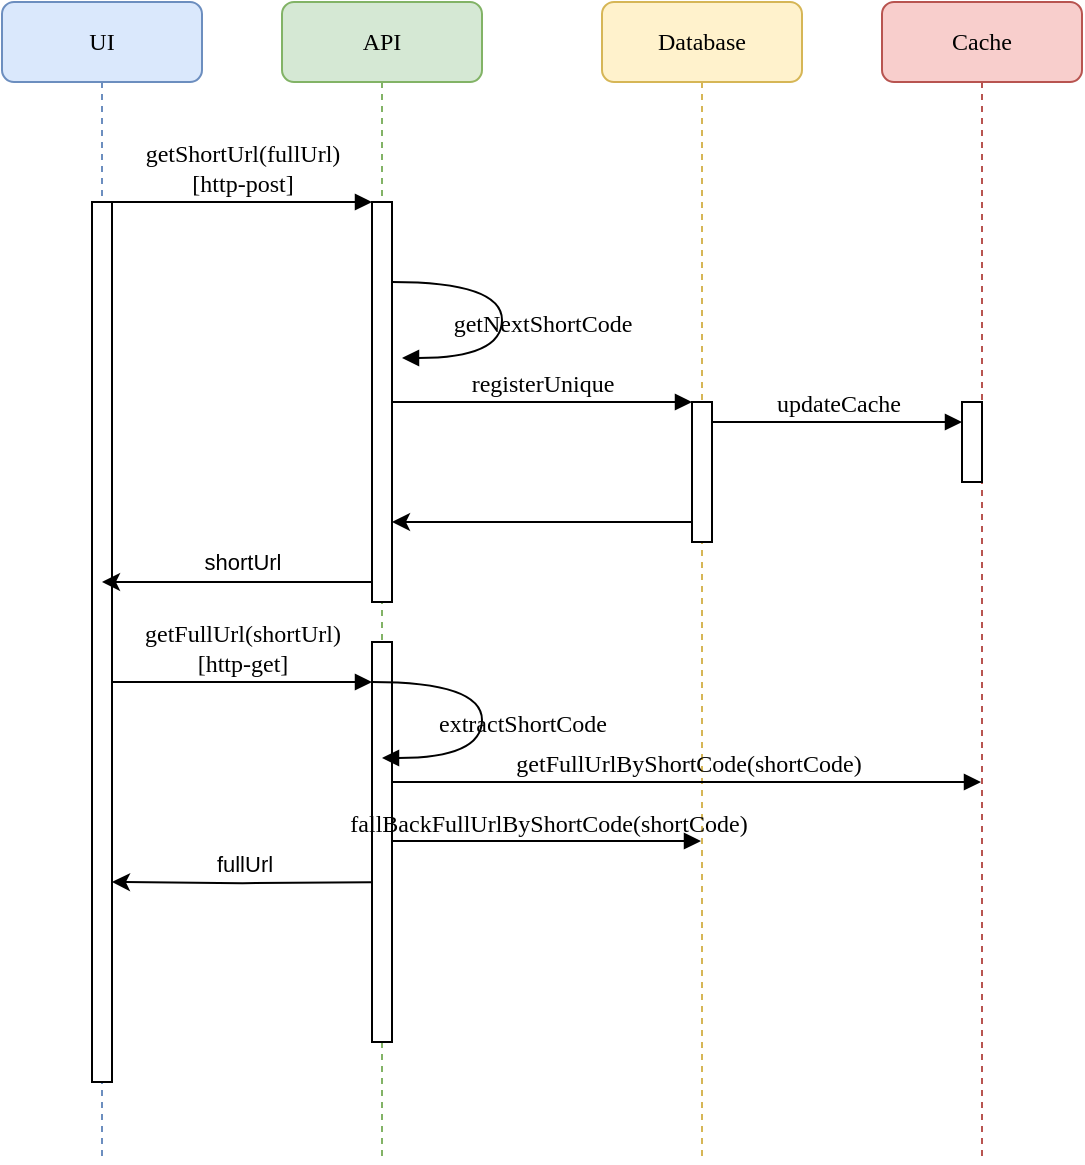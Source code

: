 <mxfile version="24.7.8" pages="3">
  <diagram name="Sequence" id="13e1069c-82ec-6db2-03f1-153e76fe0fe0">
    <mxGraphModel dx="1016" dy="684" grid="1" gridSize="10" guides="1" tooltips="1" connect="1" arrows="1" fold="1" page="1" pageScale="1" pageWidth="1100" pageHeight="850" background="none" math="0" shadow="0">
      <root>
        <mxCell id="0" />
        <mxCell id="1" parent="0" />
        <mxCell id="7baba1c4bc27f4b0-2" value="API" style="shape=umlLifeline;perimeter=lifelinePerimeter;whiteSpace=wrap;html=1;container=1;collapsible=0;recursiveResize=0;outlineConnect=0;rounded=1;shadow=0;comic=0;labelBackgroundColor=none;strokeWidth=1;fontFamily=Verdana;fontSize=12;align=center;fillColor=#d5e8d4;strokeColor=#82b366;" parent="1" vertex="1">
          <mxGeometry x="240" y="80" width="100" height="580" as="geometry" />
        </mxCell>
        <mxCell id="7baba1c4bc27f4b0-10" value="" style="html=1;points=[];perimeter=orthogonalPerimeter;rounded=0;shadow=0;comic=0;labelBackgroundColor=none;strokeWidth=1;fontFamily=Verdana;fontSize=12;align=center;" parent="7baba1c4bc27f4b0-2" vertex="1">
          <mxGeometry x="45" y="100" width="10" height="200" as="geometry" />
        </mxCell>
        <mxCell id="2iHPP8mgfBgmzSvzBTHH-1" value="getNextShortCode" style="html=1;verticalAlign=bottom;endArrow=block;labelBackgroundColor=none;fontFamily=Verdana;fontSize=12;elbow=vertical;edgeStyle=orthogonalEdgeStyle;curved=1;entryX=1;entryY=0.286;entryPerimeter=0;exitX=1.038;exitY=0.345;exitPerimeter=0;" parent="7baba1c4bc27f4b0-2" edge="1">
          <mxGeometry x="0.189" y="20" relative="1" as="geometry">
            <mxPoint x="55" y="140" as="sourcePoint" />
            <mxPoint x="60" y="178" as="targetPoint" />
            <Array as="points">
              <mxPoint x="110" y="140" />
              <mxPoint x="110" y="178" />
            </Array>
            <mxPoint as="offset" />
          </mxGeometry>
        </mxCell>
        <mxCell id="2iHPP8mgfBgmzSvzBTHH-6" value="" style="html=1;points=[];perimeter=orthogonalPerimeter;rounded=0;shadow=0;comic=0;labelBackgroundColor=none;strokeWidth=1;fontFamily=Verdana;fontSize=12;align=center;" parent="7baba1c4bc27f4b0-2" vertex="1">
          <mxGeometry x="45" y="320" width="10" height="200" as="geometry" />
        </mxCell>
        <mxCell id="2iHPP8mgfBgmzSvzBTHH-12" value="extractShortCode" style="html=1;verticalAlign=bottom;endArrow=block;labelBackgroundColor=none;fontFamily=Verdana;fontSize=12;elbow=vertical;edgeStyle=orthogonalEdgeStyle;curved=1;entryX=1;entryY=0.286;entryPerimeter=0;exitX=1.038;exitY=0.345;exitPerimeter=0;" parent="7baba1c4bc27f4b0-2" edge="1">
          <mxGeometry x="0.189" y="20" relative="1" as="geometry">
            <mxPoint x="45" y="340" as="sourcePoint" />
            <mxPoint x="50" y="378" as="targetPoint" />
            <Array as="points">
              <mxPoint x="100" y="340" />
              <mxPoint x="100" y="378" />
            </Array>
            <mxPoint as="offset" />
          </mxGeometry>
        </mxCell>
        <mxCell id="7baba1c4bc27f4b0-3" value="Database" style="shape=umlLifeline;perimeter=lifelinePerimeter;whiteSpace=wrap;html=1;container=1;collapsible=0;recursiveResize=0;outlineConnect=0;rounded=1;shadow=0;comic=0;labelBackgroundColor=none;strokeWidth=1;fontFamily=Verdana;fontSize=12;align=center;fillColor=#fff2cc;strokeColor=#d6b656;" parent="1" vertex="1">
          <mxGeometry x="400" y="80" width="100" height="580" as="geometry" />
        </mxCell>
        <mxCell id="7baba1c4bc27f4b0-13" value="" style="html=1;points=[];perimeter=orthogonalPerimeter;rounded=0;shadow=0;comic=0;labelBackgroundColor=none;strokeWidth=1;fontFamily=Verdana;fontSize=12;align=center;" parent="7baba1c4bc27f4b0-3" vertex="1">
          <mxGeometry x="45" y="200" width="10" height="70" as="geometry" />
        </mxCell>
        <mxCell id="7baba1c4bc27f4b0-17" value="updateCache" style="html=1;verticalAlign=bottom;endArrow=block;labelBackgroundColor=none;fontFamily=Verdana;fontSize=12;edgeStyle=elbowEdgeStyle;elbow=vertical;" parent="7baba1c4bc27f4b0-3" edge="1">
          <mxGeometry relative="1" as="geometry">
            <mxPoint x="55" y="210" as="sourcePoint" />
            <Array as="points">
              <mxPoint x="110" y="210" />
            </Array>
            <mxPoint x="180" y="210" as="targetPoint" />
          </mxGeometry>
        </mxCell>
        <mxCell id="7baba1c4bc27f4b0-4" value="Cache" style="shape=umlLifeline;perimeter=lifelinePerimeter;whiteSpace=wrap;html=1;container=1;collapsible=0;recursiveResize=0;outlineConnect=0;rounded=1;shadow=0;comic=0;labelBackgroundColor=none;strokeWidth=1;fontFamily=Verdana;fontSize=12;align=center;fillColor=#f8cecc;strokeColor=#b85450;" parent="1" vertex="1">
          <mxGeometry x="540" y="80" width="100" height="580" as="geometry" />
        </mxCell>
        <mxCell id="2iHPP8mgfBgmzSvzBTHH-13" value="fallBackFullUrlByShortCode(shortCode)" style="html=1;verticalAlign=bottom;endArrow=block;labelBackgroundColor=none;fontFamily=Verdana;fontSize=12;edgeStyle=elbowEdgeStyle;elbow=vertical;" parent="7baba1c4bc27f4b0-4" target="7baba1c4bc27f4b0-3" edge="1">
          <mxGeometry relative="1" as="geometry">
            <mxPoint x="-244.5" y="419.5" as="sourcePoint" />
            <mxPoint x="50" y="419.5" as="targetPoint" />
          </mxGeometry>
        </mxCell>
        <mxCell id="7baba1c4bc27f4b0-8" value="UI" style="shape=umlLifeline;perimeter=lifelinePerimeter;whiteSpace=wrap;html=1;container=1;collapsible=0;recursiveResize=0;outlineConnect=0;rounded=1;shadow=0;comic=0;labelBackgroundColor=none;strokeWidth=1;fontFamily=Verdana;fontSize=12;align=center;fillColor=#dae8fc;strokeColor=#6c8ebf;" parent="1" vertex="1">
          <mxGeometry x="100" y="80" width="100" height="580" as="geometry" />
        </mxCell>
        <mxCell id="7baba1c4bc27f4b0-9" value="" style="html=1;points=[];perimeter=orthogonalPerimeter;rounded=0;shadow=0;comic=0;labelBackgroundColor=none;strokeWidth=1;fontFamily=Verdana;fontSize=12;align=center;" parent="7baba1c4bc27f4b0-8" vertex="1">
          <mxGeometry x="45" y="100" width="10" height="440" as="geometry" />
        </mxCell>
        <mxCell id="2iHPP8mgfBgmzSvzBTHH-9" value="getFullUrl(shortUrl)&lt;div&gt;[http-get]&lt;br&gt;&lt;/div&gt;" style="html=1;verticalAlign=bottom;endArrow=block;entryX=0;entryY=0;labelBackgroundColor=none;fontFamily=Verdana;fontSize=12;edgeStyle=elbowEdgeStyle;elbow=vertical;" parent="7baba1c4bc27f4b0-8" edge="1">
          <mxGeometry relative="1" as="geometry">
            <mxPoint x="55" y="340" as="sourcePoint" />
            <mxPoint x="185" y="340" as="targetPoint" />
          </mxGeometry>
        </mxCell>
        <mxCell id="2iHPP8mgfBgmzSvzBTHH-15" style="edgeStyle=orthogonalEdgeStyle;rounded=0;orthogonalLoop=1;jettySize=auto;html=1;entryX=1.05;entryY=0.727;entryDx=0;entryDy=0;entryPerimeter=0;" parent="7baba1c4bc27f4b0-8" edge="1">
          <mxGeometry relative="1" as="geometry">
            <mxPoint x="184.5" y="440.12" as="sourcePoint" />
            <mxPoint x="55" y="440.0" as="targetPoint" />
          </mxGeometry>
        </mxCell>
        <mxCell id="2iHPP8mgfBgmzSvzBTHH-19" value="fullUrl" style="edgeLabel;html=1;align=center;verticalAlign=middle;resizable=0;points=[];" parent="2iHPP8mgfBgmzSvzBTHH-15" vertex="1" connectable="0">
          <mxGeometry x="0.213" y="-3" relative="1" as="geometry">
            <mxPoint x="15" y="-7" as="offset" />
          </mxGeometry>
        </mxCell>
        <mxCell id="7baba1c4bc27f4b0-16" value="" style="html=1;points=[];perimeter=orthogonalPerimeter;rounded=0;shadow=0;comic=0;labelBackgroundColor=none;strokeWidth=1;fontFamily=Verdana;fontSize=12;align=center;" parent="1" vertex="1">
          <mxGeometry x="580" y="280" width="10" height="40" as="geometry" />
        </mxCell>
        <mxCell id="7baba1c4bc27f4b0-11" value="getShortUrl(fullUrl)&lt;div&gt;[http-post]&lt;/div&gt;" style="html=1;verticalAlign=bottom;endArrow=block;entryX=0;entryY=0;labelBackgroundColor=none;fontFamily=Verdana;fontSize=12;edgeStyle=elbowEdgeStyle;elbow=vertical;" parent="1" source="7baba1c4bc27f4b0-9" target="7baba1c4bc27f4b0-10" edge="1">
          <mxGeometry relative="1" as="geometry">
            <mxPoint x="220" y="190" as="sourcePoint" />
          </mxGeometry>
        </mxCell>
        <mxCell id="7baba1c4bc27f4b0-14" value="registerUnique" style="html=1;verticalAlign=bottom;endArrow=block;entryX=0;entryY=0;labelBackgroundColor=none;fontFamily=Verdana;fontSize=12;edgeStyle=elbowEdgeStyle;elbow=vertical;" parent="1" source="7baba1c4bc27f4b0-10" target="7baba1c4bc27f4b0-13" edge="1">
          <mxGeometry relative="1" as="geometry">
            <mxPoint x="370" y="200" as="sourcePoint" />
          </mxGeometry>
        </mxCell>
        <mxCell id="2iHPP8mgfBgmzSvzBTHH-4" style="edgeStyle=orthogonalEdgeStyle;rounded=0;orthogonalLoop=1;jettySize=auto;html=1;" parent="1" source="7baba1c4bc27f4b0-10" target="7baba1c4bc27f4b0-8" edge="1">
          <mxGeometry relative="1" as="geometry">
            <Array as="points">
              <mxPoint x="270" y="370" />
              <mxPoint x="270" y="370" />
            </Array>
          </mxGeometry>
        </mxCell>
        <mxCell id="2iHPP8mgfBgmzSvzBTHH-20" value="shortUrl" style="edgeLabel;html=1;align=center;verticalAlign=middle;resizable=0;points=[];" parent="2iHPP8mgfBgmzSvzBTHH-4" vertex="1" connectable="0">
          <mxGeometry x="-0.077" y="-2" relative="1" as="geometry">
            <mxPoint x="-3" y="-8" as="offset" />
          </mxGeometry>
        </mxCell>
        <mxCell id="2iHPP8mgfBgmzSvzBTHH-5" style="edgeStyle=orthogonalEdgeStyle;rounded=0;orthogonalLoop=1;jettySize=auto;html=1;entryX=0.95;entryY=0.696;entryDx=0;entryDy=0;entryPerimeter=0;" parent="1" edge="1">
          <mxGeometry relative="1" as="geometry">
            <mxPoint x="445" y="340" as="sourcePoint" />
            <mxPoint x="295" y="340" as="targetPoint" />
            <Array as="points">
              <mxPoint x="370" y="340" />
              <mxPoint x="370" y="340" />
            </Array>
          </mxGeometry>
        </mxCell>
        <mxCell id="2iHPP8mgfBgmzSvzBTHH-11" value="getFullUrlByShortCode(shortCode)" style="html=1;verticalAlign=bottom;endArrow=block;labelBackgroundColor=none;fontFamily=Verdana;fontSize=12;edgeStyle=elbowEdgeStyle;elbow=vertical;" parent="1" edge="1">
          <mxGeometry relative="1" as="geometry">
            <mxPoint x="295" y="470" as="sourcePoint" />
            <mxPoint x="589.5" y="470" as="targetPoint" />
          </mxGeometry>
        </mxCell>
      </root>
    </mxGraphModel>
  </diagram>
  <diagram id="QHrLYyRJyEaVLMNBjZdp" name="Class">
    <mxGraphModel dx="1016" dy="684" grid="1" gridSize="10" guides="1" tooltips="1" connect="1" arrows="1" fold="1" page="1" pageScale="1" pageWidth="1654" pageHeight="1169" math="0" shadow="0">
      <root>
        <mxCell id="0" />
        <mxCell id="1" parent="0" />
        <mxCell id="YOq_5W3W_8O1v21G3qHK-33" value="UrlModel" style="swimlane;html=1;fontStyle=1;align=center;verticalAlign=top;childLayout=stackLayout;horizontal=1;startSize=26;horizontalStack=0;resizeParent=1;resizeLast=0;collapsible=1;marginBottom=0;swimlaneFillColor=#ffffff;rounded=0;shadow=0;comic=0;labelBackgroundColor=none;strokeWidth=1;fillColor=#d5e8d4;fontFamily=Verdana;fontSize=12;strokeColor=#82b366;" parent="1" vertex="1">
          <mxGeometry x="90" y="650" width="160" height="268" as="geometry" />
        </mxCell>
        <mxCell id="YOq_5W3W_8O1v21G3qHK-34" value="- fullUrl: string" style="text;html=1;strokeColor=none;fillColor=none;align=left;verticalAlign=top;spacingLeft=4;spacingRight=4;whiteSpace=wrap;overflow=hidden;rotatable=0;points=[[0,0.5],[1,0.5]];portConstraint=eastwest;" parent="YOq_5W3W_8O1v21G3qHK-33" vertex="1">
          <mxGeometry y="26" width="160" height="26" as="geometry" />
        </mxCell>
        <mxCell id="YOq_5W3W_8O1v21G3qHK-35" value="- shortUrl: string" style="text;html=1;strokeColor=none;fillColor=none;align=left;verticalAlign=top;spacingLeft=4;spacingRight=4;whiteSpace=wrap;overflow=hidden;rotatable=0;points=[[0,0.5],[1,0.5]];portConstraint=eastwest;" parent="YOq_5W3W_8O1v21G3qHK-33" vertex="1">
          <mxGeometry y="52" width="160" height="26" as="geometry" />
        </mxCell>
        <mxCell id="YOq_5W3W_8O1v21G3qHK-36" value="- id: int" style="text;html=1;strokeColor=none;fillColor=none;align=left;verticalAlign=top;spacingLeft=4;spacingRight=4;whiteSpace=wrap;overflow=hidden;rotatable=0;points=[[0,0.5],[1,0.5]];portConstraint=eastwest;" parent="YOq_5W3W_8O1v21G3qHK-33" vertex="1">
          <mxGeometry y="78" width="160" height="26" as="geometry" />
        </mxCell>
        <mxCell id="YOq_5W3W_8O1v21G3qHK-41" value="" style="line;html=1;strokeWidth=1;fillColor=none;align=left;verticalAlign=middle;spacingTop=-1;spacingLeft=3;spacingRight=3;rotatable=0;labelPosition=right;points=[];portConstraint=eastwest;" parent="YOq_5W3W_8O1v21G3qHK-33" vertex="1">
          <mxGeometry y="104" width="160" height="8" as="geometry" />
        </mxCell>
        <mxCell id="YOq_5W3W_8O1v21G3qHK-42" value="+ getFullUrl(): string" style="text;html=1;strokeColor=none;fillColor=none;align=left;verticalAlign=top;spacingLeft=4;spacingRight=4;whiteSpace=wrap;overflow=hidden;rotatable=0;points=[[0,0.5],[1,0.5]];portConstraint=eastwest;" parent="YOq_5W3W_8O1v21G3qHK-33" vertex="1">
          <mxGeometry y="112" width="160" height="26" as="geometry" />
        </mxCell>
        <mxCell id="YOq_5W3W_8O1v21G3qHK-43" value="+ setFullUrl(string): void" style="text;html=1;strokeColor=none;fillColor=none;align=left;verticalAlign=top;spacingLeft=4;spacingRight=4;whiteSpace=wrap;overflow=hidden;rotatable=0;points=[[0,0.5],[1,0.5]];portConstraint=eastwest;" parent="YOq_5W3W_8O1v21G3qHK-33" vertex="1">
          <mxGeometry y="138" width="160" height="26" as="geometry" />
        </mxCell>
        <mxCell id="YOq_5W3W_8O1v21G3qHK-44" value="+ getShortUrl(): string" style="text;html=1;strokeColor=none;fillColor=none;align=left;verticalAlign=top;spacingLeft=4;spacingRight=4;whiteSpace=wrap;overflow=hidden;rotatable=0;points=[[0,0.5],[1,0.5]];portConstraint=eastwest;" parent="YOq_5W3W_8O1v21G3qHK-33" vertex="1">
          <mxGeometry y="164" width="160" height="26" as="geometry" />
        </mxCell>
        <mxCell id="O4BvJuO2HYKg6sQscQ6q-1" value="+ setShortUrl(string): void" style="text;html=1;strokeColor=none;fillColor=none;align=left;verticalAlign=top;spacingLeft=4;spacingRight=4;whiteSpace=wrap;overflow=hidden;rotatable=0;points=[[0,0.5],[1,0.5]];portConstraint=eastwest;" parent="YOq_5W3W_8O1v21G3qHK-33" vertex="1">
          <mxGeometry y="190" width="160" height="26" as="geometry" />
        </mxCell>
        <mxCell id="O4BvJuO2HYKg6sQscQ6q-2" value="+ setId(int): void" style="text;html=1;strokeColor=none;fillColor=none;align=left;verticalAlign=top;spacingLeft=4;spacingRight=4;whiteSpace=wrap;overflow=hidden;rotatable=0;points=[[0,0.5],[1,0.5]];portConstraint=eastwest;" parent="YOq_5W3W_8O1v21G3qHK-33" vertex="1">
          <mxGeometry y="216" width="160" height="26" as="geometry" />
        </mxCell>
        <mxCell id="O4BvJuO2HYKg6sQscQ6q-3" value="+ getId(): int" style="text;html=1;strokeColor=none;fillColor=none;align=left;verticalAlign=top;spacingLeft=4;spacingRight=4;whiteSpace=wrap;overflow=hidden;rotatable=0;points=[[0,0.5],[1,0.5]];portConstraint=eastwest;" parent="YOq_5W3W_8O1v21G3qHK-33" vertex="1">
          <mxGeometry y="242" width="160" height="26" as="geometry" />
        </mxCell>
        <mxCell id="6cgyW00SisxfY0dW7mb6-20" style="edgeStyle=orthogonalEdgeStyle;rounded=0;orthogonalLoop=1;jettySize=auto;html=1;entryX=0.5;entryY=0;entryDx=0;entryDy=0;endArrow=none;endFill=0;" edge="1" parent="1" source="YOq_5W3W_8O1v21G3qHK-46" target="6cgyW00SisxfY0dW7mb6-10">
          <mxGeometry relative="1" as="geometry" />
        </mxCell>
        <mxCell id="YOq_5W3W_8O1v21G3qHK-46" value="Controller" style="swimlane;html=1;fontStyle=1;align=center;verticalAlign=top;childLayout=stackLayout;horizontal=1;startSize=26;horizontalStack=0;resizeParent=1;resizeLast=0;collapsible=1;marginBottom=0;swimlaneFillColor=#ffffff;rounded=0;shadow=0;comic=0;labelBackgroundColor=none;strokeWidth=1;fillColor=#d5e8d4;fontFamily=Verdana;fontSize=12;strokeColor=#82b366;" parent="1" vertex="1">
          <mxGeometry x="280" y="650" width="210" height="112" as="geometry" />
        </mxCell>
        <mxCell id="YOq_5W3W_8O1v21G3qHK-53" value="" style="line;html=1;strokeWidth=1;fillColor=none;align=left;verticalAlign=middle;spacingTop=-1;spacingLeft=3;spacingRight=3;rotatable=0;labelPosition=right;points=[];portConstraint=eastwest;" parent="YOq_5W3W_8O1v21G3qHK-46" vertex="1">
          <mxGeometry y="26" width="210" height="8" as="geometry" />
        </mxCell>
        <mxCell id="YOq_5W3W_8O1v21G3qHK-54" value="+ createShortUrl(UrlModel): UrlModel" style="text;html=1;strokeColor=none;fillColor=none;align=left;verticalAlign=top;spacingLeft=4;spacingRight=4;whiteSpace=wrap;overflow=hidden;rotatable=0;points=[[0,0.5],[1,0.5]];portConstraint=eastwest;" parent="YOq_5W3W_8O1v21G3qHK-46" vertex="1">
          <mxGeometry y="34" width="210" height="26" as="geometry" />
        </mxCell>
        <mxCell id="YOq_5W3W_8O1v21G3qHK-55" value="+ getFullUrl(UrlModel): UrlModel" style="text;html=1;strokeColor=none;fillColor=none;align=left;verticalAlign=top;spacingLeft=4;spacingRight=4;whiteSpace=wrap;overflow=hidden;rotatable=0;points=[[0,0.5],[1,0.5]];portConstraint=eastwest;" parent="YOq_5W3W_8O1v21G3qHK-46" vertex="1">
          <mxGeometry y="60" width="210" height="26" as="geometry" />
        </mxCell>
        <mxCell id="MnRTQdfEP0ZB6aqYgh71-1" value="+ getUrlRedirect(shortUrl): fullUrl" style="text;html=1;strokeColor=none;fillColor=none;align=left;verticalAlign=top;spacingLeft=4;spacingRight=4;whiteSpace=wrap;overflow=hidden;rotatable=0;points=[[0,0.5],[1,0.5]];portConstraint=eastwest;" vertex="1" parent="YOq_5W3W_8O1v21G3qHK-46">
          <mxGeometry y="86" width="210" height="26" as="geometry" />
        </mxCell>
        <mxCell id="6cgyW00SisxfY0dW7mb6-1" value="DataAccess" style="swimlane;html=1;fontStyle=1;align=center;verticalAlign=top;childLayout=stackLayout;horizontal=1;startSize=26;horizontalStack=0;resizeParent=1;resizeLast=0;collapsible=1;marginBottom=0;swimlaneFillColor=#ffffff;rounded=0;shadow=0;comic=0;labelBackgroundColor=none;strokeWidth=1;fillColor=#fff2cc;fontFamily=Verdana;fontSize=12;strokeColor=#d6b656;" vertex="1" parent="1">
          <mxGeometry x="520" y="650" width="260" height="210" as="geometry" />
        </mxCell>
        <mxCell id="6cgyW00SisxfY0dW7mb6-6" value="" style="line;html=1;strokeWidth=1;fillColor=none;align=left;verticalAlign=middle;spacingTop=-1;spacingLeft=3;spacingRight=3;rotatable=0;labelPosition=right;points=[];portConstraint=eastwest;" vertex="1" parent="6cgyW00SisxfY0dW7mb6-1">
          <mxGeometry y="26" width="260" height="8" as="geometry" />
        </mxCell>
        <mxCell id="6cgyW00SisxfY0dW7mb6-25" value="+ getCachedFullUrl(shortUrl): string" style="text;html=1;strokeColor=none;fillColor=none;align=left;verticalAlign=top;spacingLeft=4;spacingRight=4;whiteSpace=wrap;overflow=hidden;rotatable=0;points=[[0,0.5],[1,0.5]];portConstraint=eastwest;" vertex="1" parent="6cgyW00SisxfY0dW7mb6-1">
          <mxGeometry y="34" width="260" height="26" as="geometry" />
        </mxCell>
        <mxCell id="6cgyW00SisxfY0dW7mb6-26" value="+ getFullUrl(shortUrl): string" style="text;html=1;strokeColor=none;fillColor=none;align=left;verticalAlign=top;spacingLeft=4;spacingRight=4;whiteSpace=wrap;overflow=hidden;rotatable=0;points=[[0,0.5],[1,0.5]];portConstraint=eastwest;" vertex="1" parent="6cgyW00SisxfY0dW7mb6-1">
          <mxGeometry y="60" width="260" height="26" as="geometry" />
        </mxCell>
        <mxCell id="6cgyW00SisxfY0dW7mb6-7" value="+ getShortUrl(shortUrl): string" style="text;html=1;strokeColor=none;fillColor=none;align=left;verticalAlign=top;spacingLeft=4;spacingRight=4;whiteSpace=wrap;overflow=hidden;rotatable=0;points=[[0,0.5],[1,0.5]];portConstraint=eastwest;" vertex="1" parent="6cgyW00SisxfY0dW7mb6-1">
          <mxGeometry y="86" width="260" height="26" as="geometry" />
        </mxCell>
        <mxCell id="6cgyW00SisxfY0dW7mb6-27" value="+ saveShortUrl(fullUrl, shortUrl): string" style="text;html=1;strokeColor=none;fillColor=none;align=left;verticalAlign=top;spacingLeft=4;spacingRight=4;whiteSpace=wrap;overflow=hidden;rotatable=0;points=[[0,0.5],[1,0.5]];portConstraint=eastwest;" vertex="1" parent="6cgyW00SisxfY0dW7mb6-1">
          <mxGeometry y="112" width="260" height="26" as="geometry" />
        </mxCell>
        <mxCell id="6cgyW00SisxfY0dW7mb6-28" value="+ deleteShortUrl(fullUrl): string" style="text;html=1;strokeColor=none;fillColor=none;align=left;verticalAlign=top;spacingLeft=4;spacingRight=4;whiteSpace=wrap;overflow=hidden;rotatable=0;points=[[0,0.5],[1,0.5]];portConstraint=eastwest;" vertex="1" parent="6cgyW00SisxfY0dW7mb6-1">
          <mxGeometry y="138" width="260" height="26" as="geometry" />
        </mxCell>
        <mxCell id="6cgyW00SisxfY0dW7mb6-29" value="+ updateShortUrl(fullUrl): string" style="text;html=1;strokeColor=none;fillColor=none;align=left;verticalAlign=top;spacingLeft=4;spacingRight=4;whiteSpace=wrap;overflow=hidden;rotatable=0;points=[[0,0.5],[1,0.5]];portConstraint=eastwest;" vertex="1" parent="6cgyW00SisxfY0dW7mb6-1">
          <mxGeometry y="164" width="260" height="26" as="geometry" />
        </mxCell>
        <mxCell id="6cgyW00SisxfY0dW7mb6-8" style="rounded=0;orthogonalLoop=1;jettySize=auto;html=1;exitX=1;exitY=0.5;exitDx=0;exitDy=0;entryX=0;entryY=0.5;entryDx=0;entryDy=0;strokeColor=default;edgeStyle=orthogonalEdgeStyle;endArrow=none;endFill=0;" edge="1" parent="1" source="YOq_5W3W_8O1v21G3qHK-36" target="YOq_5W3W_8O1v21G3qHK-55">
          <mxGeometry relative="1" as="geometry" />
        </mxCell>
        <mxCell id="6cgyW00SisxfY0dW7mb6-9" style="rounded=0;orthogonalLoop=1;jettySize=auto;html=1;exitX=1;exitY=0.5;exitDx=0;exitDy=0;entryX=0;entryY=0.5;entryDx=0;entryDy=0;strokeColor=default;edgeStyle=orthogonalEdgeStyle;endArrow=none;endFill=0;" edge="1" parent="1" source="YOq_5W3W_8O1v21G3qHK-55">
          <mxGeometry relative="1" as="geometry">
            <mxPoint x="200" y="751" as="sourcePoint" />
            <mxPoint x="520" y="689" as="targetPoint" />
          </mxGeometry>
        </mxCell>
        <mxCell id="6cgyW00SisxfY0dW7mb6-10" value="UrlShortener" style="swimlane;html=1;fontStyle=1;align=center;verticalAlign=top;childLayout=stackLayout;horizontal=1;startSize=26;horizontalStack=0;resizeParent=1;resizeLast=0;collapsible=1;marginBottom=0;swimlaneFillColor=#ffffff;rounded=0;shadow=0;comic=0;labelBackgroundColor=none;strokeWidth=1;fillColor=#d5e8d4;fontFamily=Verdana;fontSize=12;strokeColor=#82b366;" vertex="1" parent="1">
          <mxGeometry x="270" y="788" width="230" height="130" as="geometry" />
        </mxCell>
        <mxCell id="6cgyW00SisxfY0dW7mb6-11" value="- schedulerCron: string" style="text;html=1;strokeColor=none;fillColor=none;align=left;verticalAlign=top;spacingLeft=4;spacingRight=4;whiteSpace=wrap;overflow=hidden;rotatable=0;points=[[0,0.5],[1,0.5]];portConstraint=eastwest;" vertex="1" parent="6cgyW00SisxfY0dW7mb6-10">
          <mxGeometry y="26" width="230" height="26" as="geometry" />
        </mxCell>
        <mxCell id="6cgyW00SisxfY0dW7mb6-15" value="" style="line;html=1;strokeWidth=1;fillColor=none;align=left;verticalAlign=middle;spacingTop=-1;spacingLeft=3;spacingRight=3;rotatable=0;labelPosition=right;points=[];portConstraint=eastwest;" vertex="1" parent="6cgyW00SisxfY0dW7mb6-10">
          <mxGeometry y="52" width="230" height="8" as="geometry" />
        </mxCell>
        <mxCell id="6cgyW00SisxfY0dW7mb6-16" value="- generateShortForms(): type" style="text;html=1;strokeColor=none;fillColor=none;align=left;verticalAlign=top;spacingLeft=4;spacingRight=4;whiteSpace=wrap;overflow=hidden;rotatable=0;points=[[0,0.5],[1,0.5]];portConstraint=eastwest;" vertex="1" parent="6cgyW00SisxfY0dW7mb6-10">
          <mxGeometry y="60" width="230" height="26" as="geometry" />
        </mxCell>
        <mxCell id="6cgyW00SisxfY0dW7mb6-17" value="+ getNextShortCode(): string" style="text;html=1;strokeColor=none;fillColor=none;align=left;verticalAlign=top;spacingLeft=4;spacingRight=4;whiteSpace=wrap;overflow=hidden;rotatable=0;points=[[0,0.5],[1,0.5]];portConstraint=eastwest;" vertex="1" parent="6cgyW00SisxfY0dW7mb6-10">
          <mxGeometry y="86" width="230" height="26" as="geometry" />
        </mxCell>
        <mxCell id="6cgyW00SisxfY0dW7mb6-21" value="Controller" style="swimlane;html=1;fontStyle=1;align=center;verticalAlign=top;childLayout=stackLayout;horizontal=1;startSize=26;horizontalStack=0;resizeParent=1;resizeLast=0;collapsible=1;marginBottom=0;swimlaneFillColor=#ffffff;rounded=0;shadow=0;comic=0;labelBackgroundColor=none;strokeWidth=1;fillColor=none;fontFamily=Verdana;fontSize=12" vertex="1" parent="1">
          <mxGeometry x="280" y="500" width="210" height="110" as="geometry" />
        </mxCell>
        <mxCell id="6cgyW00SisxfY0dW7mb6-22" value="" style="line;html=1;strokeWidth=1;fillColor=none;align=left;verticalAlign=middle;spacingTop=-1;spacingLeft=3;spacingRight=3;rotatable=0;labelPosition=right;points=[];portConstraint=eastwest;" vertex="1" parent="6cgyW00SisxfY0dW7mb6-21">
          <mxGeometry y="26" width="210" height="8" as="geometry" />
        </mxCell>
        <mxCell id="6cgyW00SisxfY0dW7mb6-23" value="+ getShortUrl(UrlModel): UrlModel" style="text;html=1;strokeColor=none;fillColor=none;align=left;verticalAlign=top;spacingLeft=4;spacingRight=4;whiteSpace=wrap;overflow=hidden;rotatable=0;points=[[0,0.5],[1,0.5]];portConstraint=eastwest;" vertex="1" parent="6cgyW00SisxfY0dW7mb6-21">
          <mxGeometry y="34" width="210" height="26" as="geometry" />
        </mxCell>
        <mxCell id="6cgyW00SisxfY0dW7mb6-24" value="+ getFullUrl(UrlModel): UrlModel" style="text;html=1;strokeColor=none;fillColor=none;align=left;verticalAlign=top;spacingLeft=4;spacingRight=4;whiteSpace=wrap;overflow=hidden;rotatable=0;points=[[0,0.5],[1,0.5]];portConstraint=eastwest;" vertex="1" parent="6cgyW00SisxfY0dW7mb6-21">
          <mxGeometry y="60" width="210" height="26" as="geometry" />
        </mxCell>
      </root>
    </mxGraphModel>
  </diagram>
  <diagram id="9aUuHIvjcHdVfiut6jyW" name="ERD">
    <mxGraphModel dx="2670" dy="710" grid="1" gridSize="10" guides="1" tooltips="1" connect="1" arrows="1" fold="1" page="1" pageScale="1" pageWidth="1654" pageHeight="1169" math="0" shadow="0">
      <root>
        <mxCell id="0" />
        <mxCell id="1" parent="0" />
        <mxCell id="iAVj_BHCwy1ZScxcycdS-138" style="edgeStyle=orthogonalEdgeStyle;rounded=0;orthogonalLoop=1;jettySize=auto;html=1;endArrow=ERmany;endFill=0;startArrow=ERone;startFill=0;" edge="1" parent="1" source="iAVj_BHCwy1ZScxcycdS-41" target="iAVj_BHCwy1ZScxcycdS-119">
          <mxGeometry relative="1" as="geometry" />
        </mxCell>
        <mxCell id="iAVj_BHCwy1ZScxcycdS-41" value="USER" style="swimlane;html=1;fontStyle=0;childLayout=stackLayout;horizontal=1;startSize=26;fillColor=#fff2cc;horizontalStack=0;resizeParent=1;resizeLast=0;collapsible=1;marginBottom=0;swimlaneFillColor=#ffffff;align=center;rounded=0;shadow=0;comic=0;labelBackgroundColor=none;strokeWidth=1;fontFamily=Verdana;fontSize=14;strokeColor=#d6b656;" vertex="1" parent="1">
          <mxGeometry x="-370" y="357" width="190" height="142" as="geometry" />
        </mxCell>
        <mxCell id="iAVj_BHCwy1ZScxcycdS-42" value="id: int" style="shape=partialRectangle;top=0;left=0;right=0;bottom=0;html=1;align=left;verticalAlign=middle;fillColor=none;spacingLeft=60;spacingRight=4;whiteSpace=wrap;overflow=hidden;rotatable=0;points=[[0,0.5],[1,0.5]];portConstraint=eastwest;dropTarget=0;fontStyle=5;" vertex="1" parent="iAVj_BHCwy1ZScxcycdS-41">
          <mxGeometry y="26" width="190" height="30" as="geometry" />
        </mxCell>
        <mxCell id="iAVj_BHCwy1ZScxcycdS-43" value="PK" style="shape=partialRectangle;fontStyle=1;top=0;left=0;bottom=0;html=1;fillColor=none;align=left;verticalAlign=middle;spacingLeft=4;spacingRight=4;whiteSpace=wrap;overflow=hidden;rotatable=0;points=[];portConstraint=eastwest;part=1;" vertex="1" connectable="0" parent="iAVj_BHCwy1ZScxcycdS-42">
          <mxGeometry width="56" height="30" as="geometry" />
        </mxCell>
        <mxCell id="iAVj_BHCwy1ZScxcycdS-44" value="user_name: string" style="shape=partialRectangle;top=0;left=0;right=0;bottom=1;html=1;align=left;verticalAlign=middle;fillColor=none;spacingLeft=60;spacingRight=4;whiteSpace=wrap;overflow=hidden;rotatable=0;points=[[0,0.5],[1,0.5]];portConstraint=eastwest;dropTarget=0;fontStyle=5;" vertex="1" parent="iAVj_BHCwy1ZScxcycdS-41">
          <mxGeometry y="56" width="190" height="30" as="geometry" />
        </mxCell>
        <mxCell id="iAVj_BHCwy1ZScxcycdS-45" value="UK" style="shape=partialRectangle;fontStyle=1;top=0;left=0;bottom=0;html=1;fillColor=none;align=left;verticalAlign=middle;spacingLeft=4;spacingRight=4;whiteSpace=wrap;overflow=hidden;rotatable=0;points=[];portConstraint=eastwest;part=1;" vertex="1" connectable="0" parent="iAVj_BHCwy1ZScxcycdS-44">
          <mxGeometry width="56" height="30" as="geometry" />
        </mxCell>
        <mxCell id="iAVj_BHCwy1ZScxcycdS-46" value="full_name: string" style="shape=partialRectangle;top=0;left=0;right=0;bottom=1;html=1;align=left;verticalAlign=middle;fillColor=none;spacingLeft=60;spacingRight=4;whiteSpace=wrap;overflow=hidden;rotatable=0;points=[[0,0.5],[1,0.5]];portConstraint=eastwest;dropTarget=0;fontStyle=5;" vertex="1" parent="iAVj_BHCwy1ZScxcycdS-41">
          <mxGeometry y="86" width="190" height="30" as="geometry" />
        </mxCell>
        <mxCell id="iAVj_BHCwy1ZScxcycdS-47" value="" style="shape=partialRectangle;fontStyle=1;top=0;left=0;bottom=0;html=1;fillColor=none;align=left;verticalAlign=middle;spacingLeft=4;spacingRight=4;whiteSpace=wrap;overflow=hidden;rotatable=0;points=[];portConstraint=eastwest;part=1;" vertex="1" connectable="0" parent="iAVj_BHCwy1ZScxcycdS-46">
          <mxGeometry width="56" height="30" as="geometry" />
        </mxCell>
        <mxCell id="iAVj_BHCwy1ZScxcycdS-50" value="Table" style="swimlane;html=1;fontStyle=0;childLayout=stackLayout;horizontal=1;startSize=26;fillColor=#e0e0e0;horizontalStack=0;resizeParent=1;resizeLast=0;collapsible=1;marginBottom=0;swimlaneFillColor=#ffffff;align=center;rounded=0;shadow=0;comic=0;labelBackgroundColor=none;strokeWidth=1;fontFamily=Verdana;fontSize=14;swimlaneLine=1;" vertex="1" parent="1">
          <mxGeometry x="570" y="154" width="160" height="144" as="geometry" />
        </mxCell>
        <mxCell id="iAVj_BHCwy1ZScxcycdS-51" value="uniqueId" style="shape=partialRectangle;top=0;left=0;right=0;bottom=1;html=1;align=left;verticalAlign=middle;fillColor=none;spacingLeft=34;spacingRight=4;whiteSpace=wrap;overflow=hidden;rotatable=0;points=[[0,0.5],[1,0.5]];portConstraint=eastwest;dropTarget=0;fontStyle=5;" vertex="1" parent="iAVj_BHCwy1ZScxcycdS-50">
          <mxGeometry y="26" width="160" height="30" as="geometry" />
        </mxCell>
        <mxCell id="iAVj_BHCwy1ZScxcycdS-52" value="PK" style="shape=partialRectangle;top=0;left=0;bottom=0;html=1;fillColor=none;align=left;verticalAlign=middle;spacingLeft=4;spacingRight=4;whiteSpace=wrap;overflow=hidden;rotatable=0;points=[];portConstraint=eastwest;part=1;" vertex="1" connectable="0" parent="iAVj_BHCwy1ZScxcycdS-51">
          <mxGeometry width="30" height="30" as="geometry" />
        </mxCell>
        <mxCell id="iAVj_BHCwy1ZScxcycdS-53" value="row 1" style="shape=partialRectangle;top=0;left=0;right=0;bottom=0;html=1;align=left;verticalAlign=top;fillColor=none;spacingLeft=34;spacingRight=4;whiteSpace=wrap;overflow=hidden;rotatable=0;points=[[0,0.5],[1,0.5]];portConstraint=eastwest;dropTarget=0;" vertex="1" parent="iAVj_BHCwy1ZScxcycdS-50">
          <mxGeometry y="56" width="160" height="26" as="geometry" />
        </mxCell>
        <mxCell id="iAVj_BHCwy1ZScxcycdS-54" value="" style="shape=partialRectangle;top=0;left=0;bottom=0;html=1;fillColor=none;align=left;verticalAlign=top;spacingLeft=4;spacingRight=4;whiteSpace=wrap;overflow=hidden;rotatable=0;points=[];portConstraint=eastwest;part=1;" vertex="1" connectable="0" parent="iAVj_BHCwy1ZScxcycdS-53">
          <mxGeometry width="30" height="26" as="geometry" />
        </mxCell>
        <mxCell id="iAVj_BHCwy1ZScxcycdS-55" value="row 2" style="shape=partialRectangle;top=0;left=0;right=0;bottom=0;html=1;align=left;verticalAlign=top;fillColor=none;spacingLeft=34;spacingRight=4;whiteSpace=wrap;overflow=hidden;rotatable=0;points=[[0,0.5],[1,0.5]];portConstraint=eastwest;dropTarget=0;" vertex="1" parent="iAVj_BHCwy1ZScxcycdS-50">
          <mxGeometry y="82" width="160" height="26" as="geometry" />
        </mxCell>
        <mxCell id="iAVj_BHCwy1ZScxcycdS-56" value="" style="shape=partialRectangle;top=0;left=0;bottom=0;html=1;fillColor=none;align=left;verticalAlign=top;spacingLeft=4;spacingRight=4;whiteSpace=wrap;overflow=hidden;rotatable=0;points=[];portConstraint=eastwest;part=1;" vertex="1" connectable="0" parent="iAVj_BHCwy1ZScxcycdS-55">
          <mxGeometry width="30" height="26" as="geometry" />
        </mxCell>
        <mxCell id="iAVj_BHCwy1ZScxcycdS-57" value="row 3" style="shape=partialRectangle;top=0;left=0;right=0;bottom=0;html=1;align=left;verticalAlign=top;fillColor=none;spacingLeft=34;spacingRight=4;whiteSpace=wrap;overflow=hidden;rotatable=0;points=[[0,0.5],[1,0.5]];portConstraint=eastwest;dropTarget=0;" vertex="1" parent="iAVj_BHCwy1ZScxcycdS-50">
          <mxGeometry y="108" width="160" height="26" as="geometry" />
        </mxCell>
        <mxCell id="iAVj_BHCwy1ZScxcycdS-58" value="" style="shape=partialRectangle;top=0;left=0;bottom=0;html=1;fillColor=none;align=left;verticalAlign=top;spacingLeft=4;spacingRight=4;whiteSpace=wrap;overflow=hidden;rotatable=0;points=[];portConstraint=eastwest;part=1;" vertex="1" connectable="0" parent="iAVj_BHCwy1ZScxcycdS-57">
          <mxGeometry width="30" height="26" as="geometry" />
        </mxCell>
        <mxCell id="iAVj_BHCwy1ZScxcycdS-59" value="" style="shape=partialRectangle;top=0;left=0;right=0;bottom=0;html=1;align=left;verticalAlign=top;fillColor=none;spacingLeft=34;spacingRight=4;whiteSpace=wrap;overflow=hidden;rotatable=0;points=[[0,0.5],[1,0.5]];portConstraint=eastwest;dropTarget=0;" vertex="1" parent="iAVj_BHCwy1ZScxcycdS-50">
          <mxGeometry y="134" width="160" height="10" as="geometry" />
        </mxCell>
        <mxCell id="iAVj_BHCwy1ZScxcycdS-60" value="" style="shape=partialRectangle;top=0;left=0;bottom=0;html=1;fillColor=none;align=left;verticalAlign=top;spacingLeft=4;spacingRight=4;whiteSpace=wrap;overflow=hidden;rotatable=0;points=[];portConstraint=eastwest;part=1;" vertex="1" connectable="0" parent="iAVj_BHCwy1ZScxcycdS-59">
          <mxGeometry width="30" height="10" as="geometry" />
        </mxCell>
        <mxCell id="iAVj_BHCwy1ZScxcycdS-61" value="Table" style="swimlane;html=1;fontStyle=0;childLayout=stackLayout;horizontal=1;startSize=26;fillColor=#e0e0e0;horizontalStack=0;resizeParent=1;resizeLast=0;collapsible=1;marginBottom=0;swimlaneFillColor=#ffffff;align=center;rounded=0;shadow=0;comic=0;labelBackgroundColor=none;strokeWidth=1;fontFamily=Verdana;fontSize=14" vertex="1" parent="1">
          <mxGeometry x="290" y="360" width="160" height="144" as="geometry" />
        </mxCell>
        <mxCell id="iAVj_BHCwy1ZScxcycdS-62" value="uniqueId" style="shape=partialRectangle;top=0;left=0;right=0;bottom=1;html=1;align=left;verticalAlign=middle;fillColor=none;spacingLeft=34;spacingRight=4;whiteSpace=wrap;overflow=hidden;rotatable=0;points=[[0,0.5],[1,0.5]];portConstraint=eastwest;dropTarget=0;fontStyle=5;" vertex="1" parent="iAVj_BHCwy1ZScxcycdS-61">
          <mxGeometry y="26" width="160" height="30" as="geometry" />
        </mxCell>
        <mxCell id="iAVj_BHCwy1ZScxcycdS-63" value="PK" style="shape=partialRectangle;top=0;left=0;bottom=0;html=1;fillColor=none;align=left;verticalAlign=middle;spacingLeft=4;spacingRight=4;whiteSpace=wrap;overflow=hidden;rotatable=0;points=[];portConstraint=eastwest;part=1;" vertex="1" connectable="0" parent="iAVj_BHCwy1ZScxcycdS-62">
          <mxGeometry width="30" height="30" as="geometry" />
        </mxCell>
        <mxCell id="iAVj_BHCwy1ZScxcycdS-64" value="row 1" style="shape=partialRectangle;top=0;left=0;right=0;bottom=0;html=1;align=left;verticalAlign=top;fillColor=none;spacingLeft=34;spacingRight=4;whiteSpace=wrap;overflow=hidden;rotatable=0;points=[[0,0.5],[1,0.5]];portConstraint=eastwest;dropTarget=0;" vertex="1" parent="iAVj_BHCwy1ZScxcycdS-61">
          <mxGeometry y="56" width="160" height="26" as="geometry" />
        </mxCell>
        <mxCell id="iAVj_BHCwy1ZScxcycdS-65" value="" style="shape=partialRectangle;top=0;left=0;bottom=0;html=1;fillColor=none;align=left;verticalAlign=top;spacingLeft=4;spacingRight=4;whiteSpace=wrap;overflow=hidden;rotatable=0;points=[];portConstraint=eastwest;part=1;" vertex="1" connectable="0" parent="iAVj_BHCwy1ZScxcycdS-64">
          <mxGeometry width="30" height="26" as="geometry" />
        </mxCell>
        <mxCell id="iAVj_BHCwy1ZScxcycdS-66" value="row 2" style="shape=partialRectangle;top=0;left=0;right=0;bottom=0;html=1;align=left;verticalAlign=top;fillColor=none;spacingLeft=34;spacingRight=4;whiteSpace=wrap;overflow=hidden;rotatable=0;points=[[0,0.5],[1,0.5]];portConstraint=eastwest;dropTarget=0;" vertex="1" parent="iAVj_BHCwy1ZScxcycdS-61">
          <mxGeometry y="82" width="160" height="26" as="geometry" />
        </mxCell>
        <mxCell id="iAVj_BHCwy1ZScxcycdS-67" value="" style="shape=partialRectangle;top=0;left=0;bottom=0;html=1;fillColor=none;align=left;verticalAlign=top;spacingLeft=4;spacingRight=4;whiteSpace=wrap;overflow=hidden;rotatable=0;points=[];portConstraint=eastwest;part=1;" vertex="1" connectable="0" parent="iAVj_BHCwy1ZScxcycdS-66">
          <mxGeometry width="30" height="26" as="geometry" />
        </mxCell>
        <mxCell id="iAVj_BHCwy1ZScxcycdS-68" value="row 3" style="shape=partialRectangle;top=0;left=0;right=0;bottom=0;html=1;align=left;verticalAlign=top;fillColor=none;spacingLeft=34;spacingRight=4;whiteSpace=wrap;overflow=hidden;rotatable=0;points=[[0,0.5],[1,0.5]];portConstraint=eastwest;dropTarget=0;" vertex="1" parent="iAVj_BHCwy1ZScxcycdS-61">
          <mxGeometry y="108" width="160" height="26" as="geometry" />
        </mxCell>
        <mxCell id="iAVj_BHCwy1ZScxcycdS-69" value="" style="shape=partialRectangle;top=0;left=0;bottom=0;html=1;fillColor=none;align=left;verticalAlign=top;spacingLeft=4;spacingRight=4;whiteSpace=wrap;overflow=hidden;rotatable=0;points=[];portConstraint=eastwest;part=1;" vertex="1" connectable="0" parent="iAVj_BHCwy1ZScxcycdS-68">
          <mxGeometry width="30" height="26" as="geometry" />
        </mxCell>
        <mxCell id="iAVj_BHCwy1ZScxcycdS-70" value="" style="shape=partialRectangle;top=0;left=0;right=0;bottom=0;html=1;align=left;verticalAlign=top;fillColor=none;spacingLeft=34;spacingRight=4;whiteSpace=wrap;overflow=hidden;rotatable=0;points=[[0,0.5],[1,0.5]];portConstraint=eastwest;dropTarget=0;" vertex="1" parent="iAVj_BHCwy1ZScxcycdS-61">
          <mxGeometry y="134" width="160" height="10" as="geometry" />
        </mxCell>
        <mxCell id="iAVj_BHCwy1ZScxcycdS-71" value="" style="shape=partialRectangle;top=0;left=0;bottom=0;html=1;fillColor=none;align=left;verticalAlign=top;spacingLeft=4;spacingRight=4;whiteSpace=wrap;overflow=hidden;rotatable=0;points=[];portConstraint=eastwest;part=1;" vertex="1" connectable="0" parent="iAVj_BHCwy1ZScxcycdS-70">
          <mxGeometry width="30" height="10" as="geometry" />
        </mxCell>
        <mxCell id="iAVj_BHCwy1ZScxcycdS-72" value="Table" style="swimlane;html=1;fontStyle=0;childLayout=stackLayout;horizontal=1;startSize=26;fillColor=#e0e0e0;horizontalStack=0;resizeParent=1;resizeLast=0;collapsible=1;marginBottom=0;swimlaneFillColor=#ffffff;align=center;rounded=0;shadow=0;comic=0;labelBackgroundColor=none;strokeWidth=1;fontFamily=Verdana;fontSize=14" vertex="1" parent="1">
          <mxGeometry x="580" y="409" width="160" height="144" as="geometry" />
        </mxCell>
        <mxCell id="iAVj_BHCwy1ZScxcycdS-73" value="uniqueId" style="shape=partialRectangle;top=0;left=0;right=0;bottom=1;html=1;align=left;verticalAlign=middle;fillColor=none;spacingLeft=34;spacingRight=4;whiteSpace=wrap;overflow=hidden;rotatable=0;points=[[0,0.5],[1,0.5]];portConstraint=eastwest;dropTarget=0;fontStyle=5;" vertex="1" parent="iAVj_BHCwy1ZScxcycdS-72">
          <mxGeometry y="26" width="160" height="30" as="geometry" />
        </mxCell>
        <mxCell id="iAVj_BHCwy1ZScxcycdS-74" value="PK" style="shape=partialRectangle;top=0;left=0;bottom=0;html=1;fillColor=none;align=left;verticalAlign=middle;spacingLeft=4;spacingRight=4;whiteSpace=wrap;overflow=hidden;rotatable=0;points=[];portConstraint=eastwest;part=1;" vertex="1" connectable="0" parent="iAVj_BHCwy1ZScxcycdS-73">
          <mxGeometry width="30" height="30" as="geometry" />
        </mxCell>
        <mxCell id="iAVj_BHCwy1ZScxcycdS-75" value="row 1" style="shape=partialRectangle;top=0;left=0;right=0;bottom=0;html=1;align=left;verticalAlign=top;fillColor=none;spacingLeft=34;spacingRight=4;whiteSpace=wrap;overflow=hidden;rotatable=0;points=[[0,0.5],[1,0.5]];portConstraint=eastwest;dropTarget=0;" vertex="1" parent="iAVj_BHCwy1ZScxcycdS-72">
          <mxGeometry y="56" width="160" height="26" as="geometry" />
        </mxCell>
        <mxCell id="iAVj_BHCwy1ZScxcycdS-76" value="" style="shape=partialRectangle;top=0;left=0;bottom=0;html=1;fillColor=none;align=left;verticalAlign=top;spacingLeft=4;spacingRight=4;whiteSpace=wrap;overflow=hidden;rotatable=0;points=[];portConstraint=eastwest;part=1;" vertex="1" connectable="0" parent="iAVj_BHCwy1ZScxcycdS-75">
          <mxGeometry width="30" height="26" as="geometry" />
        </mxCell>
        <mxCell id="iAVj_BHCwy1ZScxcycdS-77" value="row 2" style="shape=partialRectangle;top=0;left=0;right=0;bottom=0;html=1;align=left;verticalAlign=top;fillColor=none;spacingLeft=34;spacingRight=4;whiteSpace=wrap;overflow=hidden;rotatable=0;points=[[0,0.5],[1,0.5]];portConstraint=eastwest;dropTarget=0;" vertex="1" parent="iAVj_BHCwy1ZScxcycdS-72">
          <mxGeometry y="82" width="160" height="26" as="geometry" />
        </mxCell>
        <mxCell id="iAVj_BHCwy1ZScxcycdS-78" value="" style="shape=partialRectangle;top=0;left=0;bottom=0;html=1;fillColor=none;align=left;verticalAlign=top;spacingLeft=4;spacingRight=4;whiteSpace=wrap;overflow=hidden;rotatable=0;points=[];portConstraint=eastwest;part=1;" vertex="1" connectable="0" parent="iAVj_BHCwy1ZScxcycdS-77">
          <mxGeometry width="30" height="26" as="geometry" />
        </mxCell>
        <mxCell id="iAVj_BHCwy1ZScxcycdS-79" value="row 3" style="shape=partialRectangle;top=0;left=0;right=0;bottom=0;html=1;align=left;verticalAlign=top;fillColor=none;spacingLeft=34;spacingRight=4;whiteSpace=wrap;overflow=hidden;rotatable=0;points=[[0,0.5],[1,0.5]];portConstraint=eastwest;dropTarget=0;" vertex="1" parent="iAVj_BHCwy1ZScxcycdS-72">
          <mxGeometry y="108" width="160" height="26" as="geometry" />
        </mxCell>
        <mxCell id="iAVj_BHCwy1ZScxcycdS-80" value="" style="shape=partialRectangle;top=0;left=0;bottom=0;html=1;fillColor=none;align=left;verticalAlign=top;spacingLeft=4;spacingRight=4;whiteSpace=wrap;overflow=hidden;rotatable=0;points=[];portConstraint=eastwest;part=1;" vertex="1" connectable="0" parent="iAVj_BHCwy1ZScxcycdS-79">
          <mxGeometry width="30" height="26" as="geometry" />
        </mxCell>
        <mxCell id="iAVj_BHCwy1ZScxcycdS-81" value="" style="shape=partialRectangle;top=0;left=0;right=0;bottom=0;html=1;align=left;verticalAlign=top;fillColor=none;spacingLeft=34;spacingRight=4;whiteSpace=wrap;overflow=hidden;rotatable=0;points=[[0,0.5],[1,0.5]];portConstraint=eastwest;dropTarget=0;" vertex="1" parent="iAVj_BHCwy1ZScxcycdS-72">
          <mxGeometry y="134" width="160" height="10" as="geometry" />
        </mxCell>
        <mxCell id="iAVj_BHCwy1ZScxcycdS-82" value="" style="shape=partialRectangle;top=0;left=0;bottom=0;html=1;fillColor=none;align=left;verticalAlign=top;spacingLeft=4;spacingRight=4;whiteSpace=wrap;overflow=hidden;rotatable=0;points=[];portConstraint=eastwest;part=1;" vertex="1" connectable="0" parent="iAVj_BHCwy1ZScxcycdS-81">
          <mxGeometry width="30" height="10" as="geometry" />
        </mxCell>
        <mxCell id="iAVj_BHCwy1ZScxcycdS-83" value="Table" style="swimlane;html=1;fontStyle=0;childLayout=stackLayout;horizontal=1;startSize=26;fillColor=#e0e0e0;horizontalStack=0;resizeParent=1;resizeLast=0;collapsible=1;marginBottom=0;swimlaneFillColor=#ffffff;align=center;rounded=0;shadow=0;comic=0;labelBackgroundColor=none;strokeWidth=1;fontFamily=Verdana;fontSize=14" vertex="1" parent="1">
          <mxGeometry x="890" y="274" width="160" height="112" as="geometry" />
        </mxCell>
        <mxCell id="iAVj_BHCwy1ZScxcycdS-84" value="row 1" style="shape=partialRectangle;top=0;left=0;right=0;bottom=0;html=1;align=left;verticalAlign=middle;fillColor=none;spacingLeft=60;spacingRight=4;whiteSpace=wrap;overflow=hidden;rotatable=0;points=[[0,0.5],[1,0.5]];portConstraint=eastwest;dropTarget=0;fontStyle=5;" vertex="1" parent="iAVj_BHCwy1ZScxcycdS-83">
          <mxGeometry y="26" width="160" height="30" as="geometry" />
        </mxCell>
        <mxCell id="iAVj_BHCwy1ZScxcycdS-85" value="PK,FK1" style="shape=partialRectangle;fontStyle=1;top=0;left=0;bottom=0;html=1;fillColor=none;align=left;verticalAlign=middle;spacingLeft=4;spacingRight=4;whiteSpace=wrap;overflow=hidden;rotatable=0;points=[];portConstraint=eastwest;part=1;" vertex="1" connectable="0" parent="iAVj_BHCwy1ZScxcycdS-84">
          <mxGeometry width="56" height="30" as="geometry" />
        </mxCell>
        <mxCell id="iAVj_BHCwy1ZScxcycdS-86" value="row 2" style="shape=partialRectangle;top=0;left=0;right=0;bottom=1;html=1;align=left;verticalAlign=middle;fillColor=none;spacingLeft=60;spacingRight=4;whiteSpace=wrap;overflow=hidden;rotatable=0;points=[[0,0.5],[1,0.5]];portConstraint=eastwest;dropTarget=0;fontStyle=5;" vertex="1" parent="iAVj_BHCwy1ZScxcycdS-83">
          <mxGeometry y="56" width="160" height="30" as="geometry" />
        </mxCell>
        <mxCell id="iAVj_BHCwy1ZScxcycdS-87" value="PK,FK2" style="shape=partialRectangle;fontStyle=1;top=0;left=0;bottom=0;html=1;fillColor=none;align=left;verticalAlign=middle;spacingLeft=4;spacingRight=4;whiteSpace=wrap;overflow=hidden;rotatable=0;points=[];portConstraint=eastwest;part=1;" vertex="1" connectable="0" parent="iAVj_BHCwy1ZScxcycdS-86">
          <mxGeometry width="56" height="30" as="geometry" />
        </mxCell>
        <mxCell id="iAVj_BHCwy1ZScxcycdS-88" value="row 1" style="shape=partialRectangle;top=0;left=0;right=0;bottom=0;html=1;align=left;verticalAlign=top;fillColor=none;spacingLeft=60;spacingRight=4;whiteSpace=wrap;overflow=hidden;rotatable=0;points=[[0,0.5],[1,0.5]];portConstraint=eastwest;dropTarget=0;" vertex="1" parent="iAVj_BHCwy1ZScxcycdS-83">
          <mxGeometry y="86" width="160" height="26" as="geometry" />
        </mxCell>
        <mxCell id="iAVj_BHCwy1ZScxcycdS-89" value="" style="shape=partialRectangle;top=0;left=0;bottom=0;html=1;fillColor=none;align=left;verticalAlign=top;spacingLeft=4;spacingRight=4;whiteSpace=wrap;overflow=hidden;rotatable=0;points=[];portConstraint=eastwest;part=1;" vertex="1" connectable="0" parent="iAVj_BHCwy1ZScxcycdS-88">
          <mxGeometry width="56" height="26" as="geometry" />
        </mxCell>
        <mxCell id="iAVj_BHCwy1ZScxcycdS-90" value="Table" style="swimlane;html=1;fontStyle=0;childLayout=stackLayout;horizontal=1;startSize=26;fillColor=#e0e0e0;horizontalStack=0;resizeParent=1;resizeLast=0;collapsible=1;marginBottom=0;swimlaneFillColor=#ffffff;align=center;rounded=0;shadow=0;comic=0;labelBackgroundColor=none;strokeWidth=1;fontFamily=Verdana;fontSize=14" vertex="1" parent="1">
          <mxGeometry x="290" y="580" width="160" height="112" as="geometry" />
        </mxCell>
        <mxCell id="iAVj_BHCwy1ZScxcycdS-91" value="row 1" style="shape=partialRectangle;top=0;left=0;right=0;bottom=0;html=1;align=left;verticalAlign=middle;fillColor=none;spacingLeft=60;spacingRight=4;whiteSpace=wrap;overflow=hidden;rotatable=0;points=[[0,0.5],[1,0.5]];portConstraint=eastwest;dropTarget=0;fontStyle=5;" vertex="1" parent="iAVj_BHCwy1ZScxcycdS-90">
          <mxGeometry y="26" width="160" height="30" as="geometry" />
        </mxCell>
        <mxCell id="iAVj_BHCwy1ZScxcycdS-92" value="PK,FK1" style="shape=partialRectangle;fontStyle=1;top=0;left=0;bottom=0;html=1;fillColor=none;align=left;verticalAlign=middle;spacingLeft=4;spacingRight=4;whiteSpace=wrap;overflow=hidden;rotatable=0;points=[];portConstraint=eastwest;part=1;" vertex="1" connectable="0" parent="iAVj_BHCwy1ZScxcycdS-91">
          <mxGeometry width="56" height="30" as="geometry" />
        </mxCell>
        <mxCell id="iAVj_BHCwy1ZScxcycdS-93" value="row 2" style="shape=partialRectangle;top=0;left=0;right=0;bottom=1;html=1;align=left;verticalAlign=middle;fillColor=none;spacingLeft=60;spacingRight=4;whiteSpace=wrap;overflow=hidden;rotatable=0;points=[[0,0.5],[1,0.5]];portConstraint=eastwest;dropTarget=0;fontStyle=5;" vertex="1" parent="iAVj_BHCwy1ZScxcycdS-90">
          <mxGeometry y="56" width="160" height="30" as="geometry" />
        </mxCell>
        <mxCell id="iAVj_BHCwy1ZScxcycdS-94" value="PK,FK2" style="shape=partialRectangle;fontStyle=1;top=0;left=0;bottom=0;html=1;fillColor=none;align=left;verticalAlign=middle;spacingLeft=4;spacingRight=4;whiteSpace=wrap;overflow=hidden;rotatable=0;points=[];portConstraint=eastwest;part=1;" vertex="1" connectable="0" parent="iAVj_BHCwy1ZScxcycdS-93">
          <mxGeometry width="56" height="30" as="geometry" />
        </mxCell>
        <mxCell id="iAVj_BHCwy1ZScxcycdS-95" value="row 1" style="shape=partialRectangle;top=0;left=0;right=0;bottom=0;html=1;align=left;verticalAlign=top;fillColor=none;spacingLeft=60;spacingRight=4;whiteSpace=wrap;overflow=hidden;rotatable=0;points=[[0,0.5],[1,0.5]];portConstraint=eastwest;dropTarget=0;" vertex="1" parent="iAVj_BHCwy1ZScxcycdS-90">
          <mxGeometry y="86" width="160" height="26" as="geometry" />
        </mxCell>
        <mxCell id="iAVj_BHCwy1ZScxcycdS-96" value="" style="shape=partialRectangle;top=0;left=0;bottom=0;html=1;fillColor=none;align=left;verticalAlign=top;spacingLeft=4;spacingRight=4;whiteSpace=wrap;overflow=hidden;rotatable=0;points=[];portConstraint=eastwest;part=1;" vertex="1" connectable="0" parent="iAVj_BHCwy1ZScxcycdS-95">
          <mxGeometry width="56" height="26" as="geometry" />
        </mxCell>
        <mxCell id="iAVj_BHCwy1ZScxcycdS-98" value="" style="edgeStyle=orthogonalEdgeStyle;html=1;endArrow=ERzeroToMany;endFill=1;startArrow=ERzeroToMany;labelBackgroundColor=none;fontFamily=Verdana;fontSize=14;entryX=0;entryY=0.5;exitX=0;exitY=0.5;" edge="1" parent="1" source="iAVj_BHCwy1ZScxcycdS-91" target="iAVj_BHCwy1ZScxcycdS-68">
          <mxGeometry width="100" height="100" relative="1" as="geometry">
            <mxPoint x="120" y="650" as="sourcePoint" />
            <mxPoint x="220" y="550" as="targetPoint" />
            <Array as="points">
              <mxPoint x="250" y="621" />
              <mxPoint x="250" y="481" />
            </Array>
          </mxGeometry>
        </mxCell>
        <mxCell id="iAVj_BHCwy1ZScxcycdS-100" value="" style="edgeStyle=orthogonalEdgeStyle;html=1;endArrow=ERzeroToMany;startArrow=ERmandOne;labelBackgroundColor=none;fontFamily=Verdana;fontSize=14;entryX=0;entryY=0.308;entryPerimeter=0;exitX=0;exitY=0.5;" edge="1" parent="1" source="iAVj_BHCwy1ZScxcycdS-73" target="iAVj_BHCwy1ZScxcycdS-57">
          <mxGeometry width="100" height="100" relative="1" as="geometry">
            <mxPoint x="470" y="420" as="sourcePoint" />
            <mxPoint x="570" y="320" as="targetPoint" />
            <Array as="points">
              <mxPoint x="540" y="450" />
              <mxPoint x="540" y="270" />
            </Array>
          </mxGeometry>
        </mxCell>
        <mxCell id="iAVj_BHCwy1ZScxcycdS-101" value="" style="edgeStyle=entityRelationEdgeStyle;html=1;endArrow=ERzeroToOne;startArrow=ERmandOne;labelBackgroundColor=none;fontFamily=Verdana;fontSize=14;exitX=1;exitY=0.5;entryX=0;entryY=0.5;" edge="1" parent="1" source="iAVj_BHCwy1ZScxcycdS-91" target="iAVj_BHCwy1ZScxcycdS-77">
          <mxGeometry width="100" height="100" relative="1" as="geometry">
            <mxPoint x="600" y="720" as="sourcePoint" />
            <mxPoint x="700" y="620" as="targetPoint" />
          </mxGeometry>
        </mxCell>
        <mxCell id="iAVj_BHCwy1ZScxcycdS-102" value="" style="edgeStyle=entityRelationEdgeStyle;html=1;endArrow=ERzeroToMany;startArrow=ERzeroToOne;labelBackgroundColor=none;fontFamily=Verdana;fontSize=14;entryX=0;entryY=0.5;exitX=1;exitY=0.5;" edge="1" parent="1" source="iAVj_BHCwy1ZScxcycdS-73" target="iAVj_BHCwy1ZScxcycdS-84">
          <mxGeometry width="100" height="100" relative="1" as="geometry">
            <mxPoint x="850" y="600" as="sourcePoint" />
            <mxPoint x="950" y="500" as="targetPoint" />
          </mxGeometry>
        </mxCell>
        <mxCell id="iAVj_BHCwy1ZScxcycdS-103" value="Table" style="swimlane;html=1;fontStyle=0;childLayout=stackLayout;horizontal=1;startSize=26;fillColor=#e0e0e0;horizontalStack=0;resizeParent=1;resizeLast=0;collapsible=1;marginBottom=0;swimlaneFillColor=#ffffff;align=center;rounded=0;shadow=0;comic=0;labelBackgroundColor=none;strokeWidth=1;fontFamily=Verdana;fontSize=14" vertex="1" parent="1">
          <mxGeometry x="890" y="416" width="160" height="112" as="geometry" />
        </mxCell>
        <mxCell id="iAVj_BHCwy1ZScxcycdS-104" value="row 1" style="shape=partialRectangle;top=0;left=0;right=0;bottom=0;html=1;align=left;verticalAlign=middle;fillColor=none;spacingLeft=60;spacingRight=4;whiteSpace=wrap;overflow=hidden;rotatable=0;points=[[0,0.5],[1,0.5]];portConstraint=eastwest;dropTarget=0;fontStyle=5;" vertex="1" parent="iAVj_BHCwy1ZScxcycdS-103">
          <mxGeometry y="26" width="160" height="30" as="geometry" />
        </mxCell>
        <mxCell id="iAVj_BHCwy1ZScxcycdS-105" value="PK,FK1" style="shape=partialRectangle;fontStyle=1;top=0;left=0;bottom=0;html=1;fillColor=none;align=left;verticalAlign=middle;spacingLeft=4;spacingRight=4;whiteSpace=wrap;overflow=hidden;rotatable=0;points=[];portConstraint=eastwest;part=1;" vertex="1" connectable="0" parent="iAVj_BHCwy1ZScxcycdS-104">
          <mxGeometry width="56" height="30" as="geometry" />
        </mxCell>
        <mxCell id="iAVj_BHCwy1ZScxcycdS-106" value="row 2" style="shape=partialRectangle;top=0;left=0;right=0;bottom=1;html=1;align=left;verticalAlign=middle;fillColor=none;spacingLeft=60;spacingRight=4;whiteSpace=wrap;overflow=hidden;rotatable=0;points=[[0,0.5],[1,0.5]];portConstraint=eastwest;dropTarget=0;fontStyle=5;" vertex="1" parent="iAVj_BHCwy1ZScxcycdS-103">
          <mxGeometry y="56" width="160" height="30" as="geometry" />
        </mxCell>
        <mxCell id="iAVj_BHCwy1ZScxcycdS-107" value="PK,FK2" style="shape=partialRectangle;fontStyle=1;top=0;left=0;bottom=0;html=1;fillColor=none;align=left;verticalAlign=middle;spacingLeft=4;spacingRight=4;whiteSpace=wrap;overflow=hidden;rotatable=0;points=[];portConstraint=eastwest;part=1;" vertex="1" connectable="0" parent="iAVj_BHCwy1ZScxcycdS-106">
          <mxGeometry width="56" height="30" as="geometry" />
        </mxCell>
        <mxCell id="iAVj_BHCwy1ZScxcycdS-108" value="row 1" style="shape=partialRectangle;top=0;left=0;right=0;bottom=0;html=1;align=left;verticalAlign=top;fillColor=none;spacingLeft=60;spacingRight=4;whiteSpace=wrap;overflow=hidden;rotatable=0;points=[[0,0.5],[1,0.5]];portConstraint=eastwest;dropTarget=0;" vertex="1" parent="iAVj_BHCwy1ZScxcycdS-103">
          <mxGeometry y="86" width="160" height="26" as="geometry" />
        </mxCell>
        <mxCell id="iAVj_BHCwy1ZScxcycdS-109" value="" style="shape=partialRectangle;top=0;left=0;bottom=0;html=1;fillColor=none;align=left;verticalAlign=top;spacingLeft=4;spacingRight=4;whiteSpace=wrap;overflow=hidden;rotatable=0;points=[];portConstraint=eastwest;part=1;" vertex="1" connectable="0" parent="iAVj_BHCwy1ZScxcycdS-108">
          <mxGeometry width="56" height="26" as="geometry" />
        </mxCell>
        <mxCell id="iAVj_BHCwy1ZScxcycdS-110" value="Table" style="swimlane;html=1;fontStyle=0;childLayout=stackLayout;horizontal=1;startSize=26;fillColor=#e0e0e0;horizontalStack=0;resizeParent=1;resizeLast=0;collapsible=1;marginBottom=0;swimlaneFillColor=#ffffff;align=center;rounded=0;shadow=0;comic=0;labelBackgroundColor=none;strokeWidth=1;fontFamily=Verdana;fontSize=14" vertex="1" parent="1">
          <mxGeometry x="890" y="550" width="160" height="112" as="geometry" />
        </mxCell>
        <mxCell id="iAVj_BHCwy1ZScxcycdS-111" value="row 1" style="shape=partialRectangle;top=0;left=0;right=0;bottom=0;html=1;align=left;verticalAlign=middle;fillColor=none;spacingLeft=60;spacingRight=4;whiteSpace=wrap;overflow=hidden;rotatable=0;points=[[0,0.5],[1,0.5]];portConstraint=eastwest;dropTarget=0;fontStyle=5;" vertex="1" parent="iAVj_BHCwy1ZScxcycdS-110">
          <mxGeometry y="26" width="160" height="30" as="geometry" />
        </mxCell>
        <mxCell id="iAVj_BHCwy1ZScxcycdS-112" value="PK,FK1" style="shape=partialRectangle;fontStyle=1;top=0;left=0;bottom=0;html=1;fillColor=none;align=left;verticalAlign=middle;spacingLeft=4;spacingRight=4;whiteSpace=wrap;overflow=hidden;rotatable=0;points=[];portConstraint=eastwest;part=1;" vertex="1" connectable="0" parent="iAVj_BHCwy1ZScxcycdS-111">
          <mxGeometry width="56" height="30" as="geometry" />
        </mxCell>
        <mxCell id="iAVj_BHCwy1ZScxcycdS-113" value="row 2" style="shape=partialRectangle;top=0;left=0;right=0;bottom=1;html=1;align=left;verticalAlign=middle;fillColor=none;spacingLeft=60;spacingRight=4;whiteSpace=wrap;overflow=hidden;rotatable=0;points=[[0,0.5],[1,0.5]];portConstraint=eastwest;dropTarget=0;fontStyle=5;" vertex="1" parent="iAVj_BHCwy1ZScxcycdS-110">
          <mxGeometry y="56" width="160" height="30" as="geometry" />
        </mxCell>
        <mxCell id="iAVj_BHCwy1ZScxcycdS-114" value="PK,FK2" style="shape=partialRectangle;fontStyle=1;top=0;left=0;bottom=0;html=1;fillColor=none;align=left;verticalAlign=middle;spacingLeft=4;spacingRight=4;whiteSpace=wrap;overflow=hidden;rotatable=0;points=[];portConstraint=eastwest;part=1;" vertex="1" connectable="0" parent="iAVj_BHCwy1ZScxcycdS-113">
          <mxGeometry width="56" height="30" as="geometry" />
        </mxCell>
        <mxCell id="iAVj_BHCwy1ZScxcycdS-115" value="row 1" style="shape=partialRectangle;top=0;left=0;right=0;bottom=0;html=1;align=left;verticalAlign=top;fillColor=none;spacingLeft=60;spacingRight=4;whiteSpace=wrap;overflow=hidden;rotatable=0;points=[[0,0.5],[1,0.5]];portConstraint=eastwest;dropTarget=0;" vertex="1" parent="iAVj_BHCwy1ZScxcycdS-110">
          <mxGeometry y="86" width="160" height="26" as="geometry" />
        </mxCell>
        <mxCell id="iAVj_BHCwy1ZScxcycdS-116" value="" style="shape=partialRectangle;top=0;left=0;bottom=0;html=1;fillColor=none;align=left;verticalAlign=top;spacingLeft=4;spacingRight=4;whiteSpace=wrap;overflow=hidden;rotatable=0;points=[];portConstraint=eastwest;part=1;" vertex="1" connectable="0" parent="iAVj_BHCwy1ZScxcycdS-115">
          <mxGeometry width="56" height="26" as="geometry" />
        </mxCell>
        <mxCell id="iAVj_BHCwy1ZScxcycdS-117" value="" style="edgeStyle=entityRelationEdgeStyle;html=1;endArrow=ERzeroToMany;startArrow=ERzeroToOne;labelBackgroundColor=none;fontFamily=Verdana;fontSize=14;entryX=0;entryY=0.5;exitX=1;exitY=0.5;" edge="1" parent="1" source="iAVj_BHCwy1ZScxcycdS-75" target="iAVj_BHCwy1ZScxcycdS-104">
          <mxGeometry width="100" height="100" relative="1" as="geometry">
            <mxPoint x="749.765" y="459.529" as="sourcePoint" />
            <mxPoint x="900.353" y="325.412" as="targetPoint" />
          </mxGeometry>
        </mxCell>
        <mxCell id="iAVj_BHCwy1ZScxcycdS-118" value="" style="edgeStyle=entityRelationEdgeStyle;html=1;endArrow=ERzeroToMany;startArrow=ERzeroToOne;labelBackgroundColor=none;fontFamily=Verdana;fontSize=14;entryX=0;entryY=0.5;exitX=1;exitY=0.5;" edge="1" parent="1" source="iAVj_BHCwy1ZScxcycdS-79" target="iAVj_BHCwy1ZScxcycdS-113">
          <mxGeometry width="100" height="100" relative="1" as="geometry">
            <mxPoint x="759.765" y="469.529" as="sourcePoint" />
            <mxPoint x="910.353" y="335.412" as="targetPoint" />
          </mxGeometry>
        </mxCell>
        <mxCell id="iAVj_BHCwy1ZScxcycdS-119" value="URL" style="swimlane;html=1;fontStyle=0;childLayout=stackLayout;horizontal=1;startSize=26;fillColor=#fff2cc;horizontalStack=0;resizeParent=1;resizeLast=0;collapsible=1;marginBottom=0;swimlaneFillColor=#ffffff;align=center;rounded=0;shadow=0;comic=0;labelBackgroundColor=none;strokeWidth=1;fontFamily=Verdana;fontSize=14;strokeColor=#d6b656;" vertex="1" parent="1">
          <mxGeometry x="-640" y="330" width="210" height="222" as="geometry" />
        </mxCell>
        <mxCell id="iAVj_BHCwy1ZScxcycdS-120" value="id :int" style="shape=partialRectangle;top=0;left=0;right=0;bottom=1;html=1;align=left;verticalAlign=middle;fillColor=none;spacingLeft=34;spacingRight=4;whiteSpace=wrap;overflow=hidden;rotatable=0;points=[[0,0.5],[1,0.5]];portConstraint=eastwest;dropTarget=0;fontStyle=5;" vertex="1" parent="iAVj_BHCwy1ZScxcycdS-119">
          <mxGeometry y="26" width="210" height="30" as="geometry" />
        </mxCell>
        <mxCell id="iAVj_BHCwy1ZScxcycdS-121" value="PK" style="shape=partialRectangle;top=0;left=0;bottom=0;html=1;fillColor=none;align=left;verticalAlign=middle;spacingLeft=4;spacingRight=4;whiteSpace=wrap;overflow=hidden;rotatable=0;points=[];portConstraint=eastwest;part=1;" vertex="1" connectable="0" parent="iAVj_BHCwy1ZScxcycdS-120">
          <mxGeometry width="30" height="30" as="geometry" />
        </mxCell>
        <mxCell id="iAVj_BHCwy1ZScxcycdS-122" value="short_form :string NOT NULL" style="shape=partialRectangle;top=0;left=0;right=0;bottom=0;html=1;align=left;verticalAlign=top;fillColor=none;spacingLeft=34;spacingRight=4;whiteSpace=wrap;overflow=hidden;rotatable=0;points=[[0,0.5],[1,0.5]];portConstraint=eastwest;dropTarget=0;" vertex="1" parent="iAVj_BHCwy1ZScxcycdS-119">
          <mxGeometry y="56" width="210" height="26" as="geometry" />
        </mxCell>
        <mxCell id="iAVj_BHCwy1ZScxcycdS-123" value="UK" style="shape=partialRectangle;top=0;left=0;bottom=0;html=1;fillColor=none;align=left;verticalAlign=top;spacingLeft=4;spacingRight=4;whiteSpace=wrap;overflow=hidden;rotatable=0;points=[];portConstraint=eastwest;part=1;" vertex="1" connectable="0" parent="iAVj_BHCwy1ZScxcycdS-122">
          <mxGeometry width="30" height="26" as="geometry" />
        </mxCell>
        <mxCell id="iAVj_BHCwy1ZScxcycdS-124" value="full_url: string NOT NULL" style="shape=partialRectangle;top=0;left=0;right=0;bottom=0;html=1;align=left;verticalAlign=top;fillColor=none;spacingLeft=34;spacingRight=4;whiteSpace=wrap;overflow=hidden;rotatable=0;points=[[0,0.5],[1,0.5]];portConstraint=eastwest;dropTarget=0;" vertex="1" parent="iAVj_BHCwy1ZScxcycdS-119">
          <mxGeometry y="82" width="210" height="26" as="geometry" />
        </mxCell>
        <mxCell id="iAVj_BHCwy1ZScxcycdS-125" value="UK" style="shape=partialRectangle;top=0;left=0;bottom=0;html=1;fillColor=none;align=left;verticalAlign=top;spacingLeft=4;spacingRight=4;whiteSpace=wrap;overflow=hidden;rotatable=0;points=[];portConstraint=eastwest;part=1;" vertex="1" connectable="0" parent="iAVj_BHCwy1ZScxcycdS-124">
          <mxGeometry width="30" height="26" as="geometry" />
        </mxCell>
        <mxCell id="iAVj_BHCwy1ZScxcycdS-126" value="version_id: int NOT NULL" style="shape=partialRectangle;top=0;left=0;right=0;bottom=0;html=1;align=left;verticalAlign=top;fillColor=none;spacingLeft=34;spacingRight=4;whiteSpace=wrap;overflow=hidden;rotatable=0;points=[[0,0.5],[1,0.5]];portConstraint=eastwest;dropTarget=0;" vertex="1" parent="iAVj_BHCwy1ZScxcycdS-119">
          <mxGeometry y="108" width="210" height="26" as="geometry" />
        </mxCell>
        <mxCell id="iAVj_BHCwy1ZScxcycdS-127" value="" style="shape=partialRectangle;top=0;left=0;bottom=0;html=1;fillColor=none;align=left;verticalAlign=top;spacingLeft=4;spacingRight=4;whiteSpace=wrap;overflow=hidden;rotatable=0;points=[];portConstraint=eastwest;part=1;" vertex="1" connectable="0" parent="iAVj_BHCwy1ZScxcycdS-126">
          <mxGeometry width="30" height="26" as="geometry" />
        </mxCell>
        <mxCell id="iAVj_BHCwy1ZScxcycdS-134" value="published: bool NOT NULL" style="shape=partialRectangle;top=0;left=0;right=0;bottom=0;html=1;align=left;verticalAlign=top;fillColor=none;spacingLeft=34;spacingRight=4;whiteSpace=wrap;overflow=hidden;rotatable=0;points=[[0,0.5],[1,0.5]];portConstraint=eastwest;dropTarget=0;" vertex="1" parent="iAVj_BHCwy1ZScxcycdS-119">
          <mxGeometry y="134" width="210" height="26" as="geometry" />
        </mxCell>
        <mxCell id="iAVj_BHCwy1ZScxcycdS-135" value="" style="shape=partialRectangle;top=0;left=0;bottom=0;html=1;fillColor=none;align=left;verticalAlign=top;spacingLeft=4;spacingRight=4;whiteSpace=wrap;overflow=hidden;rotatable=0;points=[];portConstraint=eastwest;part=1;" vertex="1" connectable="0" parent="iAVj_BHCwy1ZScxcycdS-134">
          <mxGeometry width="30" height="26" as="geometry" />
        </mxCell>
        <mxCell id="iAVj_BHCwy1ZScxcycdS-136" value="owner_id: bool NOT NULL" style="shape=partialRectangle;top=0;left=0;right=0;bottom=0;html=1;align=left;verticalAlign=top;fillColor=none;spacingLeft=34;spacingRight=4;whiteSpace=wrap;overflow=hidden;rotatable=0;points=[[0,0.5],[1,0.5]];portConstraint=eastwest;dropTarget=0;" vertex="1" parent="iAVj_BHCwy1ZScxcycdS-119">
          <mxGeometry y="160" width="210" height="26" as="geometry" />
        </mxCell>
        <mxCell id="iAVj_BHCwy1ZScxcycdS-137" value="FK" style="shape=partialRectangle;top=0;left=0;bottom=0;html=1;fillColor=none;align=left;verticalAlign=top;spacingLeft=4;spacingRight=4;whiteSpace=wrap;overflow=hidden;rotatable=0;points=[];portConstraint=eastwest;part=1;" vertex="1" connectable="0" parent="iAVj_BHCwy1ZScxcycdS-136">
          <mxGeometry width="30" height="26" as="geometry" />
        </mxCell>
        <mxCell id="iAVj_BHCwy1ZScxcycdS-154" value="last_updated: date NOT NULL" style="shape=partialRectangle;top=0;left=0;right=0;bottom=0;html=1;align=left;verticalAlign=top;fillColor=none;spacingLeft=34;spacingRight=4;whiteSpace=wrap;overflow=hidden;rotatable=0;points=[[0,0.5],[1,0.5]];portConstraint=eastwest;dropTarget=0;" vertex="1" parent="iAVj_BHCwy1ZScxcycdS-119">
          <mxGeometry y="186" width="210" height="26" as="geometry" />
        </mxCell>
        <mxCell id="iAVj_BHCwy1ZScxcycdS-155" value="" style="shape=partialRectangle;top=0;left=0;bottom=0;html=1;fillColor=none;align=left;verticalAlign=top;spacingLeft=4;spacingRight=4;whiteSpace=wrap;overflow=hidden;rotatable=0;points=[];portConstraint=eastwest;part=1;" vertex="1" connectable="0" parent="iAVj_BHCwy1ZScxcycdS-154">
          <mxGeometry width="30" height="26" as="geometry" />
        </mxCell>
        <mxCell id="iAVj_BHCwy1ZScxcycdS-128" value="" style="shape=partialRectangle;top=0;left=0;right=0;bottom=0;html=1;align=left;verticalAlign=top;fillColor=none;spacingLeft=34;spacingRight=4;whiteSpace=wrap;overflow=hidden;rotatable=0;points=[[0,0.5],[1,0.5]];portConstraint=eastwest;dropTarget=0;" vertex="1" parent="iAVj_BHCwy1ZScxcycdS-119">
          <mxGeometry y="212" width="210" height="10" as="geometry" />
        </mxCell>
        <mxCell id="iAVj_BHCwy1ZScxcycdS-129" value="" style="shape=partialRectangle;top=0;left=0;bottom=0;html=1;fillColor=none;align=left;verticalAlign=top;spacingLeft=4;spacingRight=4;whiteSpace=wrap;overflow=hidden;rotatable=0;points=[];portConstraint=eastwest;part=1;" vertex="1" connectable="0" parent="iAVj_BHCwy1ZScxcycdS-128">
          <mxGeometry width="30" height="10" as="geometry" />
        </mxCell>
        <mxCell id="iAVj_BHCwy1ZScxcycdS-139" value="URLCache" style="swimlane;html=1;fontStyle=0;childLayout=stackLayout;horizontal=1;startSize=26;fillColor=#f8cecc;horizontalStack=0;resizeParent=1;resizeLast=0;collapsible=1;marginBottom=0;swimlaneFillColor=#ffffff;align=center;rounded=0;shadow=0;comic=0;labelBackgroundColor=none;strokeWidth=1;fontFamily=Verdana;fontSize=14;strokeColor=#b85450;" vertex="1" parent="1">
          <mxGeometry x="-640" y="570" width="210" height="140" as="geometry" />
        </mxCell>
        <mxCell id="iAVj_BHCwy1ZScxcycdS-140" value="id :int" style="shape=partialRectangle;top=0;left=0;right=0;bottom=1;html=1;align=left;verticalAlign=middle;fillColor=none;spacingLeft=34;spacingRight=4;whiteSpace=wrap;overflow=hidden;rotatable=0;points=[[0,0.5],[1,0.5]];portConstraint=eastwest;dropTarget=0;fontStyle=5;" vertex="1" parent="iAVj_BHCwy1ZScxcycdS-139">
          <mxGeometry y="26" width="210" height="30" as="geometry" />
        </mxCell>
        <mxCell id="iAVj_BHCwy1ZScxcycdS-141" value="PK" style="shape=partialRectangle;top=0;left=0;bottom=0;html=1;fillColor=none;align=left;verticalAlign=middle;spacingLeft=4;spacingRight=4;whiteSpace=wrap;overflow=hidden;rotatable=0;points=[];portConstraint=eastwest;part=1;" vertex="1" connectable="0" parent="iAVj_BHCwy1ZScxcycdS-140">
          <mxGeometry width="30" height="30" as="geometry" />
        </mxCell>
        <mxCell id="iAVj_BHCwy1ZScxcycdS-142" value="short_form :string NOT NULL" style="shape=partialRectangle;top=0;left=0;right=0;bottom=0;html=1;align=left;verticalAlign=top;fillColor=none;spacingLeft=34;spacingRight=4;whiteSpace=wrap;overflow=hidden;rotatable=0;points=[[0,0.5],[1,0.5]];portConstraint=eastwest;dropTarget=0;" vertex="1" parent="iAVj_BHCwy1ZScxcycdS-139">
          <mxGeometry y="56" width="210" height="26" as="geometry" />
        </mxCell>
        <mxCell id="iAVj_BHCwy1ZScxcycdS-143" value="UK" style="shape=partialRectangle;top=0;left=0;bottom=0;html=1;fillColor=none;align=left;verticalAlign=top;spacingLeft=4;spacingRight=4;whiteSpace=wrap;overflow=hidden;rotatable=0;points=[];portConstraint=eastwest;part=1;" vertex="1" connectable="0" parent="iAVj_BHCwy1ZScxcycdS-142">
          <mxGeometry width="30" height="26" as="geometry" />
        </mxCell>
        <mxCell id="iAVj_BHCwy1ZScxcycdS-144" value="full_url: string NOT NULL" style="shape=partialRectangle;top=0;left=0;right=0;bottom=0;html=1;align=left;verticalAlign=top;fillColor=none;spacingLeft=34;spacingRight=4;whiteSpace=wrap;overflow=hidden;rotatable=0;points=[[0,0.5],[1,0.5]];portConstraint=eastwest;dropTarget=0;" vertex="1" parent="iAVj_BHCwy1ZScxcycdS-139">
          <mxGeometry y="82" width="210" height="26" as="geometry" />
        </mxCell>
        <mxCell id="iAVj_BHCwy1ZScxcycdS-145" value="UK" style="shape=partialRectangle;top=0;left=0;bottom=0;html=1;fillColor=none;align=left;verticalAlign=top;spacingLeft=4;spacingRight=4;whiteSpace=wrap;overflow=hidden;rotatable=0;points=[];portConstraint=eastwest;part=1;" vertex="1" connectable="0" parent="iAVj_BHCwy1ZScxcycdS-144">
          <mxGeometry width="30" height="26" as="geometry" />
        </mxCell>
        <mxCell id="iAVj_BHCwy1ZScxcycdS-152" value="" style="shape=partialRectangle;top=0;left=0;right=0;bottom=0;html=1;align=left;verticalAlign=top;fillColor=none;spacingLeft=34;spacingRight=4;whiteSpace=wrap;overflow=hidden;rotatable=0;points=[[0,0.5],[1,0.5]];portConstraint=eastwest;dropTarget=0;" vertex="1" parent="iAVj_BHCwy1ZScxcycdS-139">
          <mxGeometry y="108" width="210" height="10" as="geometry" />
        </mxCell>
        <mxCell id="iAVj_BHCwy1ZScxcycdS-153" value="" style="shape=partialRectangle;top=0;left=0;bottom=0;html=1;fillColor=none;align=left;verticalAlign=top;spacingLeft=4;spacingRight=4;whiteSpace=wrap;overflow=hidden;rotatable=0;points=[];portConstraint=eastwest;part=1;" vertex="1" connectable="0" parent="iAVj_BHCwy1ZScxcycdS-152">
          <mxGeometry width="30" height="10" as="geometry" />
        </mxCell>
      </root>
    </mxGraphModel>
  </diagram>
</mxfile>
